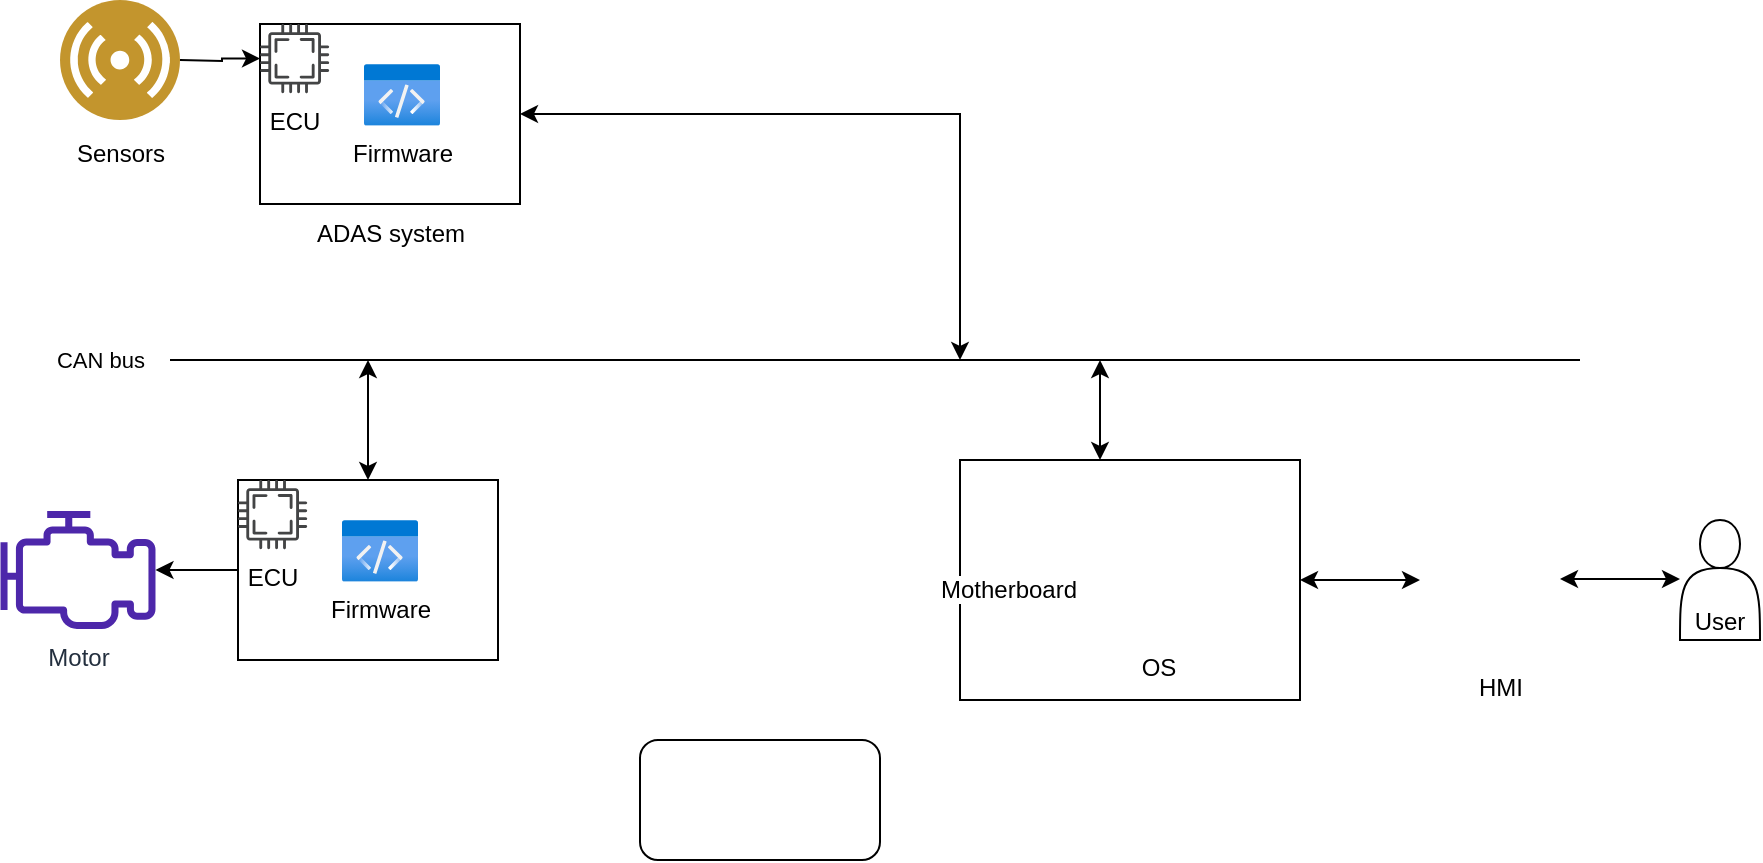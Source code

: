 <mxfile version="20.8.20" type="github" pages="3">
  <diagram name="CAN bus" id="xhp-JXf3OELfphHlDZzh">
    <mxGraphModel dx="1761" dy="607" grid="1" gridSize="10" guides="1" tooltips="1" connect="1" arrows="1" fold="1" page="1" pageScale="1" pageWidth="827" pageHeight="1169" math="0" shadow="0">
      <root>
        <mxCell id="0" />
        <mxCell id="1" parent="0" />
        <mxCell id="HYOHnKEq6Wh98C0SEMnV-3" value="" style="edgeStyle=orthogonalEdgeStyle;rounded=0;orthogonalLoop=1;jettySize=auto;html=1;" parent="1" target="HYOHnKEq6Wh98C0SEMnV-1" edge="1">
          <mxGeometry relative="1" as="geometry">
            <mxPoint x="50" y="150" as="sourcePoint" />
          </mxGeometry>
        </mxCell>
        <mxCell id="HYOHnKEq6Wh98C0SEMnV-5" value="" style="group" parent="1" vertex="1" connectable="0">
          <mxGeometry x="90" y="132" width="130" height="90" as="geometry" />
        </mxCell>
        <mxCell id="HYOHnKEq6Wh98C0SEMnV-10" value="" style="group" parent="HYOHnKEq6Wh98C0SEMnV-5" vertex="1" connectable="0">
          <mxGeometry width="130" height="90.0" as="geometry" />
        </mxCell>
        <mxCell id="HYOHnKEq6Wh98C0SEMnV-4" value="" style="rounded=0;whiteSpace=wrap;html=1;" parent="HYOHnKEq6Wh98C0SEMnV-10" vertex="1">
          <mxGeometry width="130" height="90.0" as="geometry" />
        </mxCell>
        <mxCell id="HYOHnKEq6Wh98C0SEMnV-1" value="ECU" style="sketch=0;pointerEvents=1;shadow=0;dashed=0;html=1;strokeColor=none;fillColor=#434445;aspect=fixed;labelPosition=center;verticalLabelPosition=bottom;verticalAlign=top;align=center;outlineConnect=0;shape=mxgraph.vvd.cpu;movable=0;resizable=0;rotatable=0;deletable=0;editable=0;locked=1;connectable=0;" parent="HYOHnKEq6Wh98C0SEMnV-10" vertex="1">
          <mxGeometry width="34.615" height="34.615" as="geometry" />
        </mxCell>
        <mxCell id="HYOHnKEq6Wh98C0SEMnV-6" value="Firmware" style="aspect=fixed;html=1;points=[];align=center;image;fontSize=12;image=img/lib/azure2/general/Code.svg;" parent="HYOHnKEq6Wh98C0SEMnV-10" vertex="1">
          <mxGeometry x="52" y="20" width="38" height="30.88" as="geometry" />
        </mxCell>
        <mxCell id="HYOHnKEq6Wh98C0SEMnV-8" value="Motor" style="sketch=0;outlineConnect=0;fontColor=#232F3E;gradientColor=none;fillColor=#4D27AA;strokeColor=none;dashed=0;verticalLabelPosition=bottom;verticalAlign=top;align=center;html=1;fontSize=12;fontStyle=0;aspect=fixed;pointerEvents=1;shape=mxgraph.aws4.emr_engine;" parent="1" vertex="1">
          <mxGeometry x="-40" y="375.5" width="78" height="59" as="geometry" />
        </mxCell>
        <mxCell id="HYOHnKEq6Wh98C0SEMnV-11" value="" style="group" parent="1" vertex="1" connectable="0">
          <mxGeometry x="79" y="360" width="130" height="90" as="geometry" />
        </mxCell>
        <mxCell id="HYOHnKEq6Wh98C0SEMnV-12" value="" style="group" parent="HYOHnKEq6Wh98C0SEMnV-11" vertex="1" connectable="0">
          <mxGeometry width="130" height="90.0" as="geometry" />
        </mxCell>
        <mxCell id="HYOHnKEq6Wh98C0SEMnV-13" value="" style="rounded=0;whiteSpace=wrap;html=1;" parent="HYOHnKEq6Wh98C0SEMnV-12" vertex="1">
          <mxGeometry width="130" height="90.0" as="geometry" />
        </mxCell>
        <mxCell id="HYOHnKEq6Wh98C0SEMnV-14" value="ECU" style="sketch=0;pointerEvents=1;shadow=0;dashed=0;html=1;strokeColor=none;fillColor=#434445;aspect=fixed;labelPosition=center;verticalLabelPosition=bottom;verticalAlign=top;align=center;outlineConnect=0;shape=mxgraph.vvd.cpu;movable=0;resizable=0;rotatable=0;deletable=0;editable=0;locked=1;connectable=0;" parent="HYOHnKEq6Wh98C0SEMnV-12" vertex="1">
          <mxGeometry width="34.615" height="34.615" as="geometry" />
        </mxCell>
        <mxCell id="HYOHnKEq6Wh98C0SEMnV-15" value="Firmware" style="aspect=fixed;html=1;points=[];align=center;image;fontSize=12;image=img/lib/azure2/general/Code.svg;" parent="HYOHnKEq6Wh98C0SEMnV-12" vertex="1">
          <mxGeometry x="52" y="20" width="38" height="30.88" as="geometry" />
        </mxCell>
        <mxCell id="HYOHnKEq6Wh98C0SEMnV-20" style="edgeStyle=orthogonalEdgeStyle;rounded=0;orthogonalLoop=1;jettySize=auto;html=1;exitX=0;exitY=0.5;exitDx=0;exitDy=0;" parent="1" source="HYOHnKEq6Wh98C0SEMnV-13" target="HYOHnKEq6Wh98C0SEMnV-8" edge="1">
          <mxGeometry relative="1" as="geometry" />
        </mxCell>
        <mxCell id="HYOHnKEq6Wh98C0SEMnV-24" value="" style="endArrow=none;html=1;rounded=0;" parent="1" edge="1">
          <mxGeometry width="50" height="50" relative="1" as="geometry">
            <mxPoint x="45" y="300" as="sourcePoint" />
            <mxPoint x="750" y="300" as="targetPoint" />
          </mxGeometry>
        </mxCell>
        <mxCell id="HYOHnKEq6Wh98C0SEMnV-25" value="CAN bus" style="edgeLabel;html=1;align=center;verticalAlign=middle;resizable=0;points=[];" parent="HYOHnKEq6Wh98C0SEMnV-24" vertex="1" connectable="0">
          <mxGeometry x="-0.957" y="-2" relative="1" as="geometry">
            <mxPoint x="-50" y="-2" as="offset" />
          </mxGeometry>
        </mxCell>
        <mxCell id="HYOHnKEq6Wh98C0SEMnV-28" value="" style="endArrow=classic;startArrow=classic;html=1;rounded=0;entryX=1;entryY=0.5;entryDx=0;entryDy=0;" parent="1" target="HYOHnKEq6Wh98C0SEMnV-4" edge="1">
          <mxGeometry width="50" height="50" relative="1" as="geometry">
            <mxPoint x="440" y="300" as="sourcePoint" />
            <mxPoint x="430" y="260" as="targetPoint" />
            <Array as="points">
              <mxPoint x="440" y="177" />
            </Array>
          </mxGeometry>
        </mxCell>
        <mxCell id="HYOHnKEq6Wh98C0SEMnV-29" value="" style="endArrow=classic;startArrow=classic;html=1;rounded=0;exitX=0.5;exitY=0;exitDx=0;exitDy=0;" parent="1" source="HYOHnKEq6Wh98C0SEMnV-13" edge="1">
          <mxGeometry width="50" height="50" relative="1" as="geometry">
            <mxPoint x="215" y="310" as="sourcePoint" />
            <mxPoint x="144" y="300" as="targetPoint" />
          </mxGeometry>
        </mxCell>
        <mxCell id="HYOHnKEq6Wh98C0SEMnV-33" value="&lt;font color=&quot;#000000&quot;&gt;Sensors&lt;/font&gt;" style="aspect=fixed;perimeter=ellipsePerimeter;html=1;align=center;shadow=0;dashed=0;fontColor=#4277BB;labelBackgroundColor=#ffffff;fontSize=12;spacingTop=3;image;image=img/lib/ibm/users/sensor.svg;" parent="1" vertex="1">
          <mxGeometry x="-10" y="120" width="60" height="60" as="geometry" />
        </mxCell>
        <mxCell id="HYOHnKEq6Wh98C0SEMnV-38" value="" style="endArrow=classic;startArrow=classic;html=1;rounded=0;exitX=0.5;exitY=0;exitDx=0;exitDy=0;" parent="1" edge="1">
          <mxGeometry width="50" height="50" relative="1" as="geometry">
            <mxPoint x="510" y="350" as="sourcePoint" />
            <mxPoint x="510" y="300" as="targetPoint" />
          </mxGeometry>
        </mxCell>
        <mxCell id="HYOHnKEq6Wh98C0SEMnV-35" value="" style="rounded=0;whiteSpace=wrap;html=1;movable=1;resizable=1;rotatable=1;deletable=1;editable=1;locked=0;connectable=1;" parent="1" vertex="1">
          <mxGeometry x="440" y="350" width="170" height="120" as="geometry" />
        </mxCell>
        <mxCell id="HYOHnKEq6Wh98C0SEMnV-39" value="Motherboard" style="shape=image;html=1;verticalAlign=top;verticalLabelPosition=bottom;labelBackgroundColor=#ffffff;imageAspect=0;aspect=fixed;image=https://cdn1.iconfinder.com/data/icons/science-technology-outline-24-px/24/Computer_chip_integrated_circuit_memory_chip_microprocessor_processor_chip-128.png;fontColor=#000000;" parent="1" vertex="1">
          <mxGeometry x="440" y="353.11" width="48" height="48" as="geometry" />
        </mxCell>
        <mxCell id="HYOHnKEq6Wh98C0SEMnV-40" value="OS" style="shape=image;html=1;verticalAlign=top;verticalLabelPosition=bottom;labelBackgroundColor=#ffffff;imageAspect=0;aspect=fixed;image=https://cdn1.iconfinder.com/data/icons/logo-s-icon-pack-collection/517/linux-128.png;fontColor=#000000;" parent="1" vertex="1">
          <mxGeometry x="500" y="362" width="78" height="78" as="geometry" />
        </mxCell>
        <mxCell id="4IIPuzHCMUFEDcBLiIgR-1" value="ADAS system" style="text;html=1;align=center;verticalAlign=middle;resizable=0;points=[];autosize=1;strokeColor=none;fillColor=none;" vertex="1" parent="1">
          <mxGeometry x="105" y="222" width="100" height="30" as="geometry" />
        </mxCell>
        <mxCell id="4IIPuzHCMUFEDcBLiIgR-3" value="HMI" style="shape=image;html=1;verticalAlign=top;verticalLabelPosition=bottom;labelBackgroundColor=#ffffff;imageAspect=0;aspect=fixed;image=https://cdn4.iconfinder.com/data/icons/48-bubbles/48/28.Tablet-128.png" vertex="1" parent="1">
          <mxGeometry x="670" y="370" width="80" height="80" as="geometry" />
        </mxCell>
        <mxCell id="4IIPuzHCMUFEDcBLiIgR-5" value="" style="endArrow=classic;startArrow=classic;html=1;rounded=0;exitX=1;exitY=0.5;exitDx=0;exitDy=0;entryX=0;entryY=0.5;entryDx=0;entryDy=0;" edge="1" parent="1" source="HYOHnKEq6Wh98C0SEMnV-35" target="4IIPuzHCMUFEDcBLiIgR-3">
          <mxGeometry width="50" height="50" relative="1" as="geometry">
            <mxPoint x="520" y="360" as="sourcePoint" />
            <mxPoint x="520" y="310" as="targetPoint" />
          </mxGeometry>
        </mxCell>
        <mxCell id="4IIPuzHCMUFEDcBLiIgR-6" value="User" style="shape=actor;whiteSpace=wrap;html=1;verticalAlign=bottom;" vertex="1" parent="1">
          <mxGeometry x="800" y="380" width="40" height="60" as="geometry" />
        </mxCell>
        <mxCell id="4IIPuzHCMUFEDcBLiIgR-7" value="" style="endArrow=classic;startArrow=classic;html=1;rounded=0;exitX=1;exitY=0.5;exitDx=0;exitDy=0;entryX=0;entryY=0.5;entryDx=0;entryDy=0;" edge="1" parent="1">
          <mxGeometry width="50" height="50" relative="1" as="geometry">
            <mxPoint x="740" y="409.5" as="sourcePoint" />
            <mxPoint x="800" y="409.5" as="targetPoint" />
          </mxGeometry>
        </mxCell>
        <mxCell id="4IIPuzHCMUFEDcBLiIgR-8" value="" style="rounded=1;whiteSpace=wrap;html=1;" vertex="1" parent="1">
          <mxGeometry x="280" y="490" width="120" height="60" as="geometry" />
        </mxCell>
      </root>
    </mxGraphModel>
  </diagram>
  <diagram id="P_kxV2bKmOUlfsgxmIzS" name="Software layer">
    <mxGraphModel dx="794" dy="516" grid="1" gridSize="10" guides="1" tooltips="1" connect="1" arrows="1" fold="1" page="1" pageScale="1" pageWidth="827" pageHeight="1169" math="0" shadow="0">
      <root>
        <mxCell id="0" />
        <mxCell id="1" parent="0" />
        <mxCell id="twXjIvkrmgGV8q7aIQYf-24" value="Docker" style="shape=process;whiteSpace=wrap;html=1;backgroundOutline=1;fontColor=#000000;size=0.039;align=left;horizontal=1;verticalAlign=top;" vertex="1" parent="1">
          <mxGeometry x="110" y="60" width="510" height="171" as="geometry" />
        </mxCell>
        <mxCell id="twXjIvkrmgGV8q7aIQYf-23" value="OS kernel" style="shape=process;whiteSpace=wrap;html=1;backgroundOutline=1;fontColor=#000000;size=0.039;align=left;horizontal=1;verticalAlign=top;" vertex="1" parent="1">
          <mxGeometry x="110" y="250" width="510" height="210" as="geometry" />
        </mxCell>
        <mxCell id="twXjIvkrmgGV8q7aIQYf-5" value="ACEL SDK" style="rounded=1;whiteSpace=wrap;html=1;fontColor=#000000;" vertex="1" parent="1">
          <mxGeometry x="260" y="170" width="200" height="50" as="geometry" />
        </mxCell>
        <mxCell id="twXjIvkrmgGV8q7aIQYf-9" value="CAN bus API (Low level API)" style="rounded=1;whiteSpace=wrap;html=1;fontColor=#000000;" vertex="1" parent="1">
          <mxGeometry x="260" y="270" width="200" height="50" as="geometry" />
        </mxCell>
        <mxCell id="twXjIvkrmgGV8q7aIQYf-11" value="CAN bus driver" style="rounded=1;whiteSpace=wrap;html=1;fontColor=#000000;" vertex="1" parent="1">
          <mxGeometry x="260" y="370" width="200" height="50" as="geometry" />
        </mxCell>
        <mxCell id="twXjIvkrmgGV8q7aIQYf-14" value="" style="endArrow=classic;startArrow=classic;html=1;rounded=0;fontColor=#000000;entryX=0.5;entryY=1;entryDx=0;entryDy=0;exitX=0.5;exitY=0;exitDx=0;exitDy=0;" edge="1" parent="1">
          <mxGeometry width="50" height="50" relative="1" as="geometry">
            <mxPoint x="359.5" y="370" as="sourcePoint" />
            <mxPoint x="359.5" y="320" as="targetPoint" />
          </mxGeometry>
        </mxCell>
        <mxCell id="twXjIvkrmgGV8q7aIQYf-16" value="" style="endArrow=classic;startArrow=classic;html=1;rounded=0;fontColor=#000000;entryX=0.5;entryY=1;entryDx=0;entryDy=0;exitX=0.5;exitY=0;exitDx=0;exitDy=0;" edge="1" parent="1">
          <mxGeometry width="50" height="50" relative="1" as="geometry">
            <mxPoint x="359.5" y="270" as="sourcePoint" />
            <mxPoint x="359.5" y="220" as="targetPoint" />
          </mxGeometry>
        </mxCell>
        <mxCell id="twXjIvkrmgGV8q7aIQYf-17" value="" style="endArrow=none;html=1;rounded=0;fontColor=#000000;" edge="1" parent="1">
          <mxGeometry width="50" height="50" relative="1" as="geometry">
            <mxPoint x="240" y="520" as="sourcePoint" />
            <mxPoint x="520" y="520" as="targetPoint" />
          </mxGeometry>
        </mxCell>
        <mxCell id="twXjIvkrmgGV8q7aIQYf-18" value="CAN bus" style="edgeLabel;html=1;align=center;verticalAlign=middle;resizable=0;points=[];fontColor=#000000;" vertex="1" connectable="0" parent="twXjIvkrmgGV8q7aIQYf-17">
          <mxGeometry x="0.914" y="3" relative="1" as="geometry">
            <mxPoint x="42" y="1" as="offset" />
          </mxGeometry>
        </mxCell>
        <mxCell id="twXjIvkrmgGV8q7aIQYf-20" value="" style="endArrow=classic;startArrow=classic;html=1;rounded=0;fontColor=#000000;entryX=0.5;entryY=1;entryDx=0;entryDy=0;" edge="1" parent="1">
          <mxGeometry width="50" height="50" relative="1" as="geometry">
            <mxPoint x="360" y="520" as="sourcePoint" />
            <mxPoint x="359.5" y="420" as="targetPoint" />
          </mxGeometry>
        </mxCell>
        <mxCell id="twXjIvkrmgGV8q7aIQYf-21" value="CAN data frames" style="edgeLabel;html=1;align=center;verticalAlign=middle;resizable=0;points=[];fontColor=#000000;" vertex="1" connectable="0" parent="twXjIvkrmgGV8q7aIQYf-20">
          <mxGeometry x="0.21" y="-1" relative="1" as="geometry">
            <mxPoint x="53" y="30" as="offset" />
          </mxGeometry>
        </mxCell>
        <mxCell id="twXjIvkrmgGV8q7aIQYf-27" value="" style="edgeStyle=orthogonalEdgeStyle;rounded=0;orthogonalLoop=1;jettySize=auto;html=1;fontColor=#000000;" edge="1" parent="1" source="twXjIvkrmgGV8q7aIQYf-26" target="twXjIvkrmgGV8q7aIQYf-5">
          <mxGeometry relative="1" as="geometry" />
        </mxCell>
        <mxCell id="twXjIvkrmgGV8q7aIQYf-26" value="App" style="rounded=1;whiteSpace=wrap;html=1;fontColor=#000000;" vertex="1" parent="1">
          <mxGeometry x="260" y="80" width="200" height="50" as="geometry" />
        </mxCell>
      </root>
    </mxGraphModel>
  </diagram>
  <diagram id="lBZun6fLgKuA1-FjI9w9" name="Page-3">
    <mxGraphModel dx="794" dy="516" grid="1" gridSize="10" guides="1" tooltips="1" connect="1" arrows="1" fold="1" page="1" pageScale="1" pageWidth="827" pageHeight="1169" math="0" shadow="0">
      <root>
        <mxCell id="0" />
        <mxCell id="1" parent="0" />
        <mxCell id="cnePkr7Ug_F3xQGoELKh-1" value="" style="rounded=1;whiteSpace=wrap;html=1;fontColor=#000000;" vertex="1" parent="1">
          <mxGeometry x="140" y="100" width="380" height="300" as="geometry" />
        </mxCell>
      </root>
    </mxGraphModel>
  </diagram>
</mxfile>
